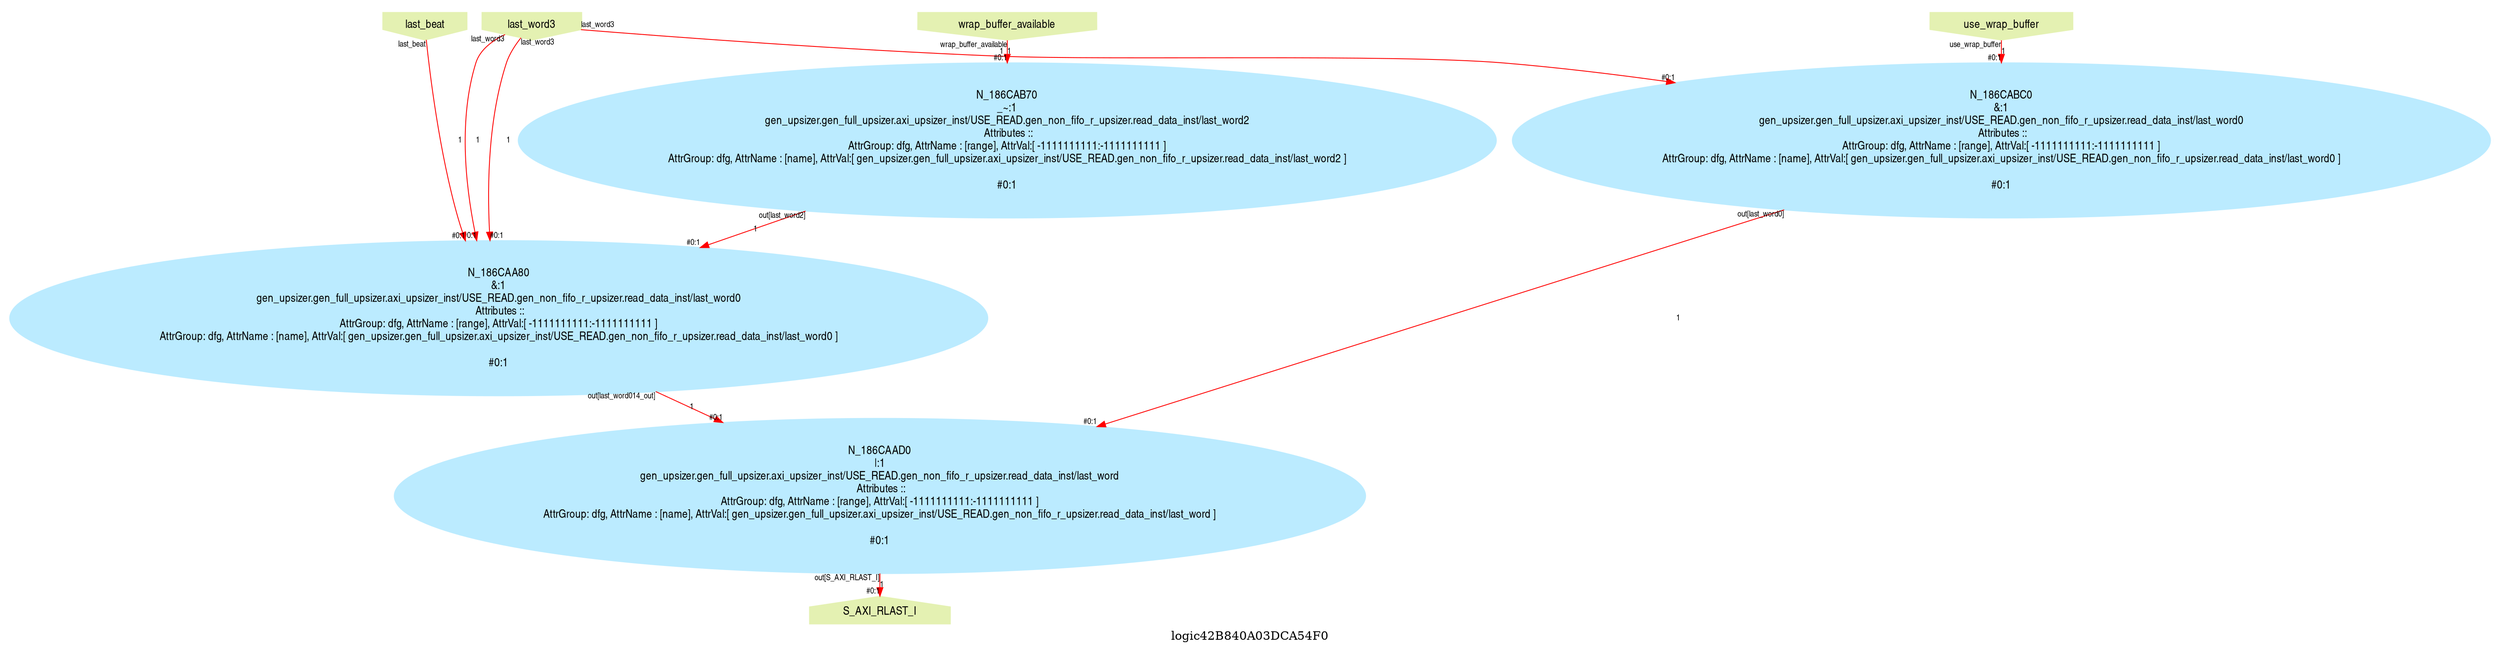 digraph logic42B840A03DCA54F0 {
graph [label="logic42B840A03DCA54F0", margin="0.1,0.1", size="100,100", ranksep=0.1, splines=true];
node [style=filled, color="#ffee80", fontname=helveticanarrow];
edge [color="#ff0000", fontsize=10, fontname=helveticanarrow];
{ rank = source;logic42B840A03DCA54F0_last_word3 [label="last_word3", shape=invhouse, color="#e4f1b2"];
logic42B840A03DCA54F0_use_wrap_buffer [label="use_wrap_buffer", shape=invhouse, color="#e4f1b2"];
logic42B840A03DCA54F0_wrap_buffer_available [label="wrap_buffer_available", shape=invhouse, color="#e4f1b2"];
logic42B840A03DCA54F0_last_beat [label="last_beat", shape=invhouse, color="#e4f1b2"];
}
{ rank = sink;logic42B840A03DCA54F0_S_AXI_RLAST_I [label="S_AXI_RLAST_I", shape=house, color="#e4f1b2"];
}
N_186CAAD0 [label="N_186CAAD0\n|:1\ngen_upsizer.gen_full_upsizer.axi_upsizer_inst/USE_READ.gen_non_fifo_r_upsizer.read_data_inst/last_word\n Attributes ::\nAttrGroup: dfg, AttrName : [range], AttrVal:[ -1111111111:-1111111111 ]\nAttrGroup: dfg, AttrName : [name], AttrVal:[ gen_upsizer.gen_full_upsizer.axi_upsizer_inst/USE_READ.gen_non_fifo_r_upsizer.read_data_inst/last_word ]\n\n#0:1\n", color="#bbebff"];
N_186CAA80 [label="N_186CAA80\n&:1\ngen_upsizer.gen_full_upsizer.axi_upsizer_inst/USE_READ.gen_non_fifo_r_upsizer.read_data_inst/last_word0\n Attributes ::\nAttrGroup: dfg, AttrName : [range], AttrVal:[ -1111111111:-1111111111 ]\nAttrGroup: dfg, AttrName : [name], AttrVal:[ gen_upsizer.gen_full_upsizer.axi_upsizer_inst/USE_READ.gen_non_fifo_r_upsizer.read_data_inst/last_word0 ]\n\n#0:1\n", color="#bbebff"];
N_186CAB70 [label="N_186CAB70\n_~:1\ngen_upsizer.gen_full_upsizer.axi_upsizer_inst/USE_READ.gen_non_fifo_r_upsizer.read_data_inst/last_word2\n Attributes ::\nAttrGroup: dfg, AttrName : [range], AttrVal:[ -1111111111:-1111111111 ]\nAttrGroup: dfg, AttrName : [name], AttrVal:[ gen_upsizer.gen_full_upsizer.axi_upsizer_inst/USE_READ.gen_non_fifo_r_upsizer.read_data_inst/last_word2 ]\n\n#0:1\n", color="#bbebff"];
N_186CABC0 [label="N_186CABC0\n&:1\ngen_upsizer.gen_full_upsizer.axi_upsizer_inst/USE_READ.gen_non_fifo_r_upsizer.read_data_inst/last_word0\n Attributes ::\nAttrGroup: dfg, AttrName : [range], AttrVal:[ -1111111111:-1111111111 ]\nAttrGroup: dfg, AttrName : [name], AttrVal:[ gen_upsizer.gen_full_upsizer.axi_upsizer_inst/USE_READ.gen_non_fifo_r_upsizer.read_data_inst/last_word0 ]\n\n#0:1\n", color="#bbebff"];
N_186CAA80 -> N_186CAAD0 [label="1", taillabel=<out[last_word014_out]>, headlabel=<A>, headlabel=<#0:1>];
N_186CAB70 -> N_186CAA80 [label="1", taillabel=<out[last_word2]>, headlabel=<P_1D558250>, headlabel=<#0:1>];
N_186CABC0 -> N_186CAAD0 [label="1", taillabel=<out[last_word0]>, headlabel=<B>, headlabel=<#0:1>];
logic42B840A03DCA54F0_last_word3 -> N_186CABC0 [label="1", taillabel=<last_word3>, headlabel=<B>, headlabel=<#0:1>];
logic42B840A03DCA54F0_last_word3 -> N_186CAA80 [label="1", taillabel=<last_word3>, headlabel=<P_1D5592D0>, headlabel=<#0:1>];
logic42B840A03DCA54F0_last_word3 -> N_186CAA80 [label="1", taillabel=<last_word3>, headlabel=<B>, headlabel=<#0:1>];
logic42B840A03DCA54F0_use_wrap_buffer -> N_186CABC0 [label="1", taillabel=<use_wrap_buffer>, headlabel=<A>, headlabel=<#0:1>];
logic42B840A03DCA54F0_wrap_buffer_available -> N_186CAB70 [label="1", taillabel=<wrap_buffer_available>, headlabel=<in>, headlabel=<#0:1>];
logic42B840A03DCA54F0_last_beat -> N_186CAA80 [label="1", taillabel=<last_beat>, headlabel=<A>, headlabel=<#0:1>];
N_186CAAD0 -> logic42B840A03DCA54F0_S_AXI_RLAST_I [label="1", taillabel=<out[S_AXI_RLAST_I]>, headlabel=<S_AXI_RLAST_I>, headlabel=<#0:1>];
}
